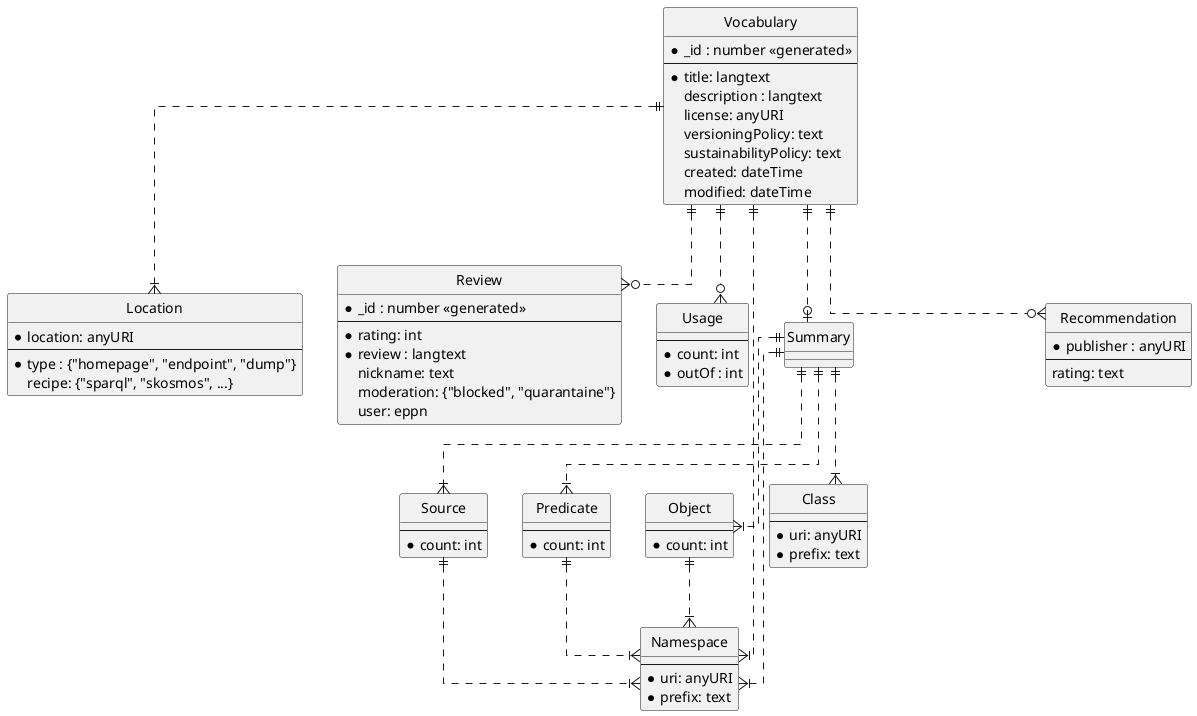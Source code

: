 @startuml

' hide the spot
hide circle

' avoid problems with angled crows feet
skinparam linetype ortho

entity "Vocabulary" as vocab {
  *_id : number <<generated>>
  --
  *title: langtext
  description : langtext
  license: anyURI 
  'license uri from a known set
  versioningPolicy: text
  sustainabilityPolicy: text
  created: dateTime
  modified: dateTime
}

entity "Location" as loc {
  *location: anyURI
  --
  *type : {"homepage", "endpoint", "dump"}
  recipe: {"sparql", "skosmos", ...}
}

entity "Review" as rev {
  *_id : number <<generated>>
  --
  *rating: int
  *review : langtext
  nickname: text
  moderation: {"blocked", "quarantaine"}
  user: eppn
}

entity "Usage" as use {
  --
  *count: int
  *outOf : int
}

entity "Summary" as sum {
}

entity "Source" as s {
  --
  *count: int
}

entity "Predicate" as p {
  --
  *count: int
}

entity "Object" as o {
  --
  *count: int
}

entity "Class" as cl {
  --
  *uri: anyURI
  *prefix: text
}

entity "Namespace" as ns {
  --
  *uri: anyURI
  *prefix: text
}

entity "Recommendation" as rec {
  *publisher : anyURI
  --
  rating: text
  ' publisher uri's come from known domains
}

vocab ||..|{ loc
vocab ||..o{ rev
vocab ||..o{ use
vocab ||..o| sum
vocab ||..o{ rec

sum ||..|{ s
sum ||..|{ p
sum ||..|{ o
sum ||..|{ cl

vocab ||..|{ ns
sum ||..|{ ns
s ||..|{ ns
p ||..|{ ns
o ||..|{ ns

@enduml